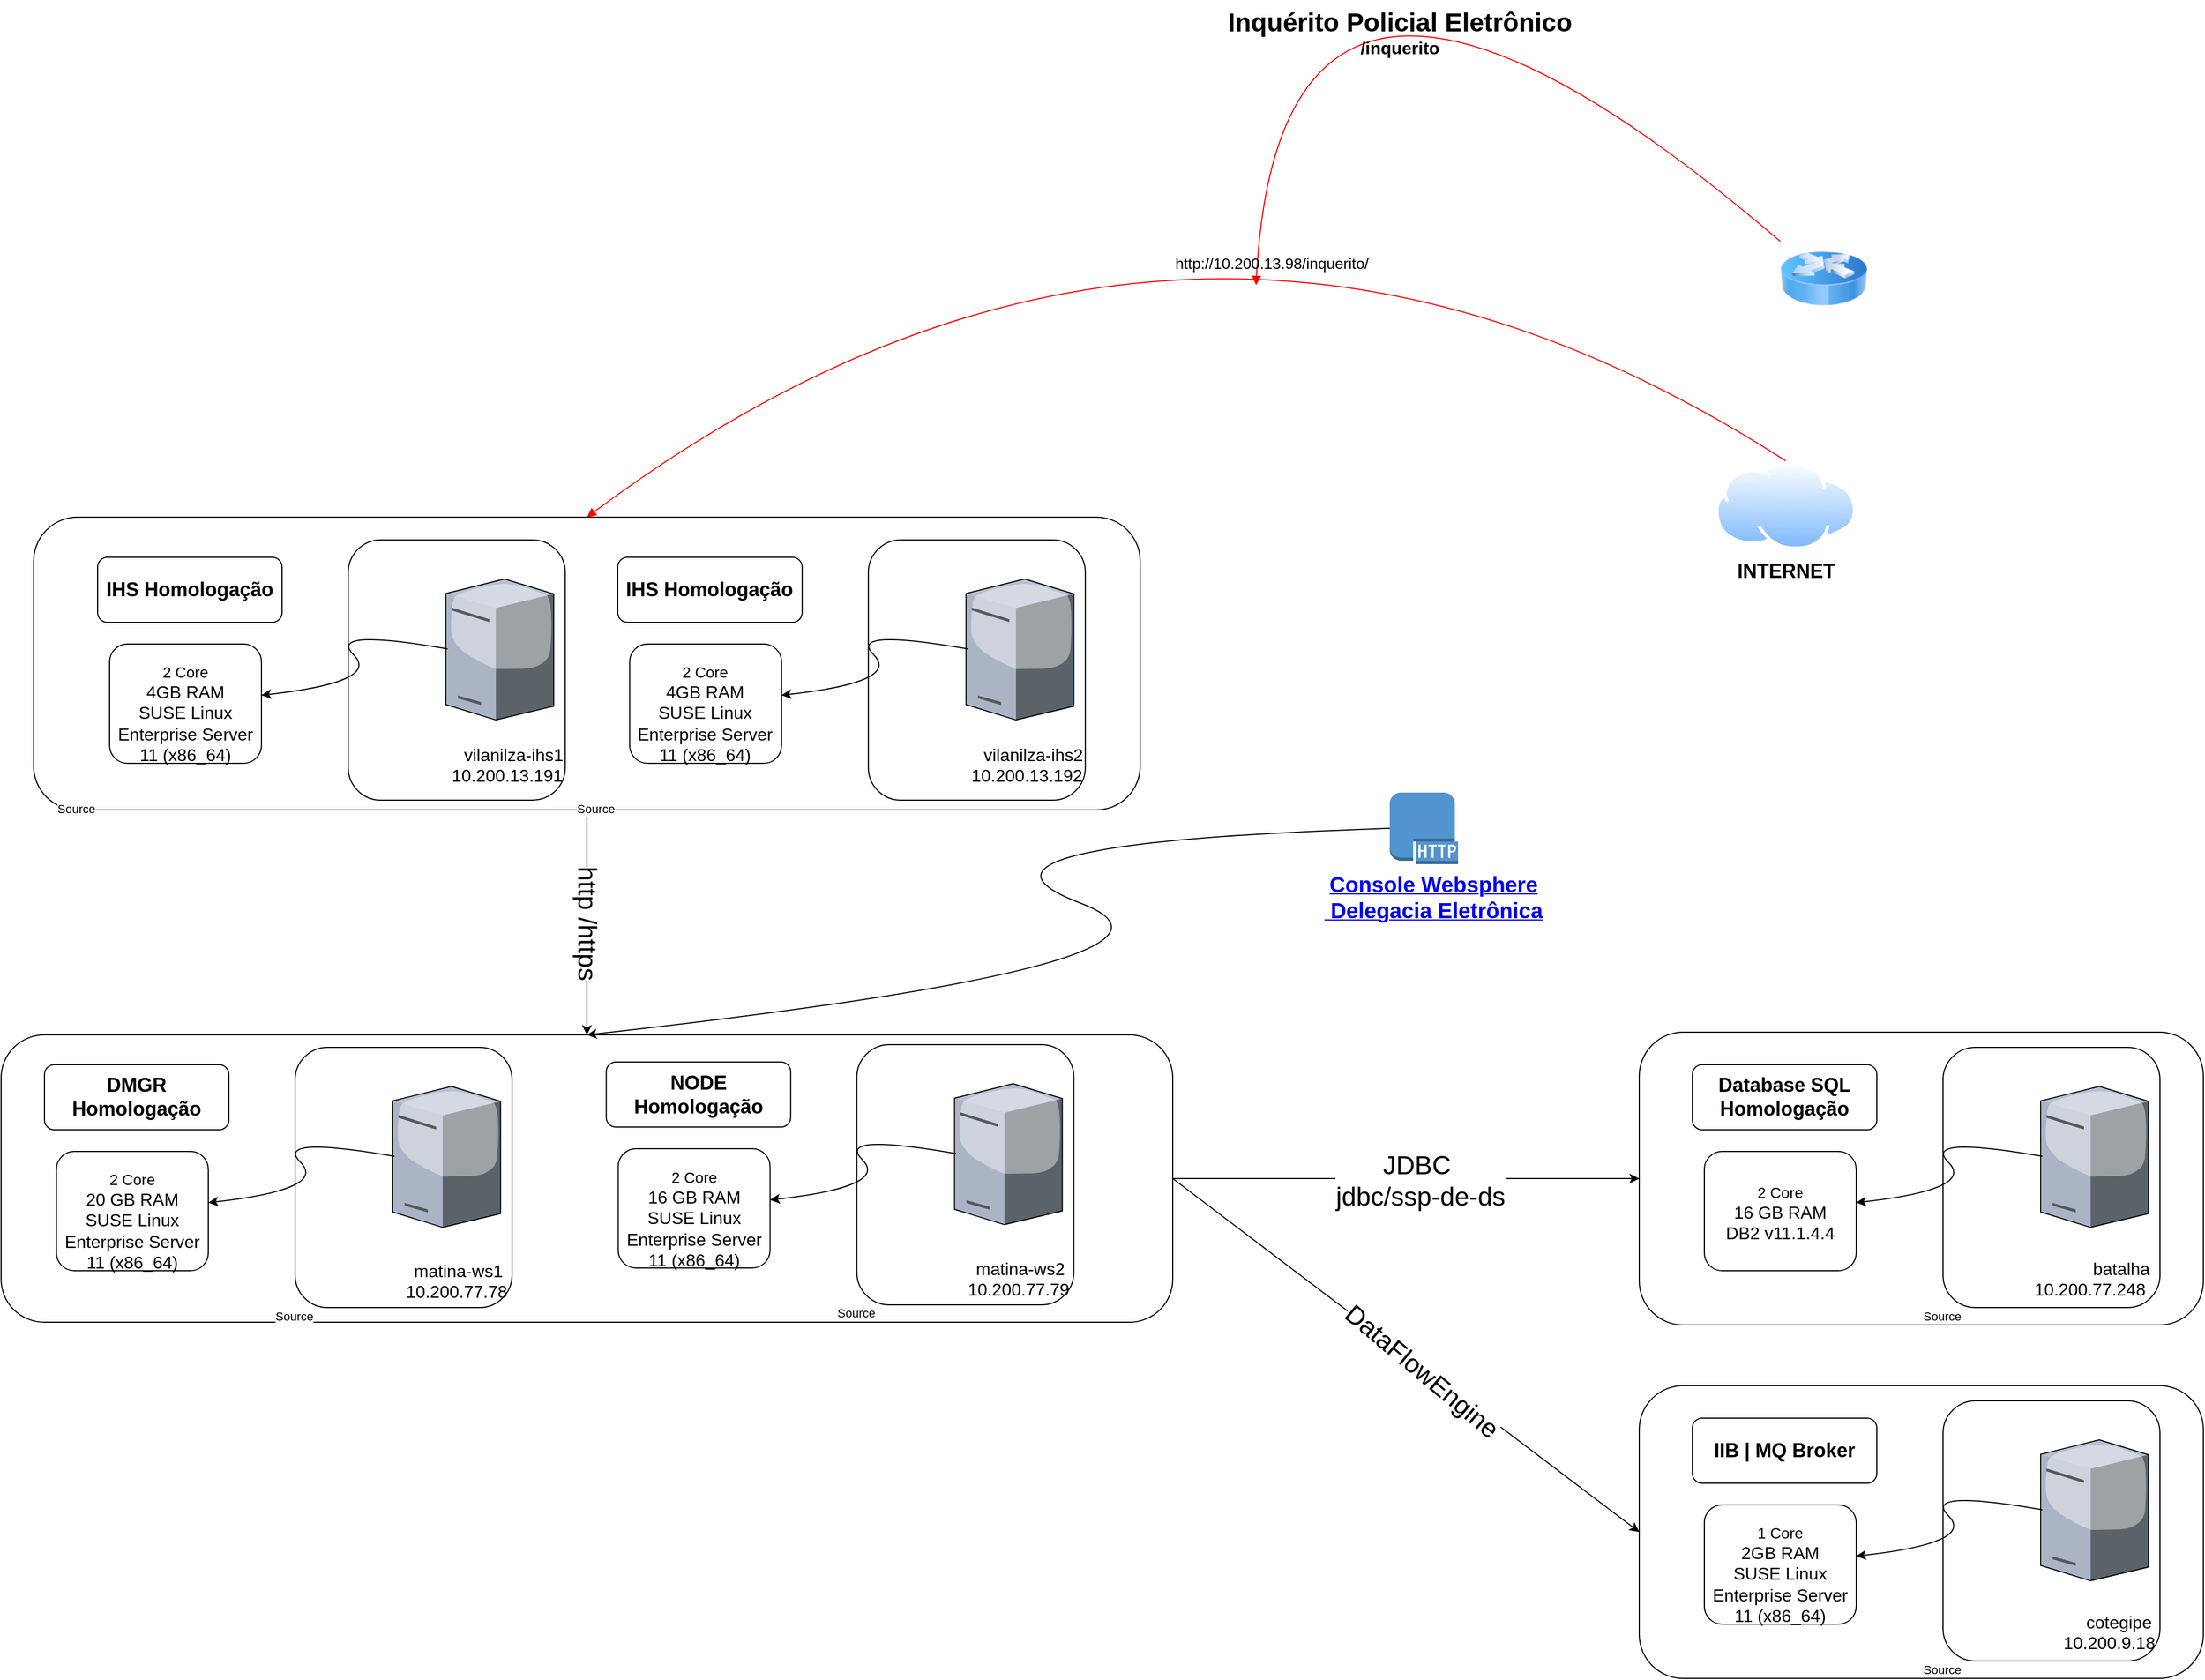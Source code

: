 <mxfile version="26.0.9">
  <diagram name="Page-1" id="822b0af5-4adb-64df-f703-e8dfc1f81529">
    <mxGraphModel dx="3491" dy="2044" grid="1" gridSize="10" guides="1" tooltips="1" connect="1" arrows="1" fold="1" page="1" pageScale="1" pageWidth="1100" pageHeight="850" background="none" math="0" shadow="0">
      <root>
        <mxCell id="0" />
        <mxCell id="1" parent="0" />
        <mxCell id="aAT7dS_sUtaWbR4hFf62-11" value="" style="rounded=1;whiteSpace=wrap;html=1;" parent="1" vertex="1">
          <mxGeometry x="-80" y="-321" width="1020" height="270" as="geometry" />
        </mxCell>
        <mxCell id="aAT7dS_sUtaWbR4hFf62-19" value="&lt;div&gt;&lt;br&gt;&lt;/div&gt;&lt;div&gt;&lt;br&gt;&lt;/div&gt;&lt;div&gt;&lt;br&gt;&lt;/div&gt;&lt;div&gt;&lt;br&gt;&lt;/div&gt;&lt;div&gt;&lt;br&gt;&lt;/div&gt;&lt;div&gt;&lt;br&gt;&lt;/div&gt;&lt;div&gt;&lt;br&gt;&lt;/div&gt;&lt;div&gt;&lt;br&gt;&lt;/div&gt;&lt;div&gt;&lt;br&gt;&lt;/div&gt;&lt;div&gt;&lt;br&gt;&lt;/div&gt;&lt;div&gt;&lt;br&gt;&lt;/div&gt;&lt;div&gt;&lt;span style=&quot;background-color: transparent; color: light-dark(rgb(0, 0, 0), rgb(255, 255, 255));&quot;&gt;&amp;nbsp; &amp;nbsp;&lt;/span&gt;&lt;span style=&quot;background-color: transparent; color: light-dark(rgb(0, 0, 0), rgb(255, 255, 255)); white-space: pre;&quot;&gt;&#x9;&lt;/span&gt;&lt;span style=&quot;background-color: transparent; color: light-dark(rgb(0, 0, 0), rgb(255, 255, 255)); white-space: pre;&quot;&gt;&#x9;&lt;/span&gt;&lt;span style=&quot;background-color: transparent; color: light-dark(rgb(0, 0, 0), rgb(255, 255, 255)); white-space: pre;&quot;&gt;&#x9;&lt;/span&gt;&lt;span style=&quot;background-color: transparent; color: light-dark(rgb(0, 0, 0), rgb(255, 255, 255)); white-space: pre;&quot;&gt;&#x9;&lt;/span&gt;&lt;font style=&quot;background-color: transparent; color: light-dark(rgb(0, 0, 0), rgb(255, 255, 255)); font-size: 14px;&quot;&gt;&lt;span style=&quot;white-space: pre;&quot;&gt;&#x9;&lt;/span&gt;&amp;nbsp; &amp;nbsp; &amp;nbsp; &amp;nbsp; &amp;nbsp; &amp;nbsp; &amp;nbsp; &amp;nbsp; &amp;nbsp; &amp;nbsp; &amp;nbsp; &amp;nbsp; &amp;nbsp; &amp;nbsp; &amp;nbsp; &amp;nbsp; &amp;nbsp; &amp;nbsp; &amp;nbsp; &amp;nbsp; &amp;nbsp; &amp;nbsp; &amp;nbsp;&lt;/font&gt;&lt;font style=&quot;background-color: transparent; color: light-dark(rgb(0, 0, 0), rgb(255, 255, 255)); font-size: 16px;&quot;&gt;vilanilza-ihs1&lt;/font&gt;&lt;/div&gt;&lt;div&gt;&lt;/div&gt;&lt;div&gt;&lt;span style=&quot;font-size: medium; background-color: transparent; color: light-dark(rgb(0, 0, 0), rgb(255, 255, 255)); white-space: pre;&quot;&gt;&#x9;&lt;/span&gt;&lt;span style=&quot;font-size: medium; background-color: transparent; color: light-dark(rgb(0, 0, 0), rgb(255, 255, 255)); white-space: pre;&quot;&gt;&#x9;&lt;/span&gt;&lt;span style=&quot;font-size: medium; background-color: transparent; color: light-dark(rgb(0, 0, 0), rgb(255, 255, 255));&quot;&gt;&amp;nbsp; &amp;nbsp; &amp;nbsp;10.200.13.191&lt;/span&gt;&lt;/div&gt;" style="rounded=1;whiteSpace=wrap;html=1;" parent="1" vertex="1">
          <mxGeometry x="210" y="-300" width="200" height="240" as="geometry" />
        </mxCell>
        <mxCell id="7d933b09d9755ecc-9" value="" style="verticalLabelPosition=bottom;aspect=fixed;html=1;verticalAlign=top;strokeColor=none;shape=mxgraph.citrix.tower_server;rounded=0;shadow=0;comic=0;fontFamily=Verdana;" parent="1" vertex="1">
          <mxGeometry x="300" y="-264" width="99.41" height="130" as="geometry" />
        </mxCell>
        <mxCell id="7d933b09d9755ecc-26" value="" style="html=1;labelBackgroundColor=none;startArrow=none;startFill=0;endArrow=block;endFill=1;strokeColor=#FF0000;strokeWidth=1;fontFamily=Verdana;fontSize=12;curved=1;exitX=0.5;exitY=0;exitDx=0;exitDy=0;entryX=0.5;entryY=0;entryDx=0;entryDy=0;" parent="1" source="aAT7dS_sUtaWbR4hFf62-23" target="aAT7dS_sUtaWbR4hFf62-11" edge="1">
          <mxGeometry x="-0.011" y="56" relative="1" as="geometry">
            <mxPoint x="1300" y="-261" as="sourcePoint" />
            <Array as="points">
              <mxPoint x="980" y="-731" />
            </Array>
            <mxPoint as="offset" />
            <mxPoint x="690" y="-331" as="targetPoint" />
          </mxGeometry>
        </mxCell>
        <mxCell id="aAT7dS_sUtaWbR4hFf62-12" value="&lt;font style=&quot;font-size: 18px;&quot;&gt;&lt;b&gt;IHS Homologação&lt;/b&gt;&lt;/font&gt;" style="rounded=1;whiteSpace=wrap;html=1;" parent="1" vertex="1">
          <mxGeometry x="-21" y="-284" width="170" height="60" as="geometry" />
        </mxCell>
        <mxCell id="aAT7dS_sUtaWbR4hFf62-14" value="&lt;div&gt;&lt;font style=&quot;font-size: 14px;&quot;&gt;&lt;br&gt;&lt;/font&gt;&lt;/div&gt;&lt;font style=&quot;font-size: 14px;&quot;&gt;&lt;div&gt;&lt;font style=&quot;font-size: 14px;&quot;&gt;&lt;br&gt;&lt;/font&gt;&lt;/div&gt;2 Core&lt;/font&gt;&lt;div&gt;&lt;font size=&quot;3&quot;&gt;4GB RAM&lt;/font&gt;&lt;/div&gt;&lt;div&gt;&lt;font size=&quot;3&quot;&gt;SUSE Linux Enterprise Server 11 (x86_64)&lt;/font&gt;&lt;br&gt;&lt;/div&gt;&lt;div&gt;&lt;div&gt;&lt;br&gt;&lt;/div&gt;&lt;/div&gt;" style="rounded=1;whiteSpace=wrap;html=1;" parent="1" vertex="1">
          <mxGeometry x="-10" y="-204" width="140" height="110" as="geometry" />
        </mxCell>
        <mxCell id="aAT7dS_sUtaWbR4hFf62-17" value="" style="curved=1;endArrow=classic;html=1;rounded=0;exitX=0.016;exitY=0.496;exitDx=0;exitDy=0;exitPerimeter=0;" parent="1" source="7d933b09d9755ecc-9" target="aAT7dS_sUtaWbR4hFf62-14" edge="1">
          <mxGeometry width="50" height="50" relative="1" as="geometry">
            <mxPoint x="240" y="-219" as="sourcePoint" />
            <mxPoint x="190" y="-169" as="targetPoint" />
            <Array as="points">
              <mxPoint x="190" y="-219" />
              <mxPoint x="240" y="-169" />
            </Array>
          </mxGeometry>
        </mxCell>
        <mxCell id="aAT7dS_sUtaWbR4hFf62-20" value="" style="html=1;labelBackgroundColor=none;startArrow=none;startFill=0;endArrow=block;endFill=1;strokeColor=#FF0000;strokeWidth=1;fontFamily=Verdana;fontSize=12;curved=1;entryX=0.429;entryY=1.167;entryDx=0;entryDy=0;entryPerimeter=0;" parent="1" source="aAT7dS_sUtaWbR4hFf62-21" target="m39UAfhLxewLVIRUQf81-1" edge="1">
          <mxGeometry x="-0.011" y="56" relative="1" as="geometry">
            <mxPoint x="1570" y="-540" as="sourcePoint" />
            <Array as="points">
              <mxPoint x="1070" y="-970" />
            </Array>
            <mxPoint as="offset" />
            <mxPoint x="1020" y="-541" as="targetPoint" />
          </mxGeometry>
        </mxCell>
        <mxCell id="aAT7dS_sUtaWbR4hFf62-21" value="" style="image;html=1;image=img/lib/clip_art/networking/Router_Icon_128x128.png" parent="1" vertex="1">
          <mxGeometry x="1530.0" y="-581" width="80" height="80" as="geometry" />
        </mxCell>
        <mxCell id="aAT7dS_sUtaWbR4hFf62-22" value="&lt;font style=&quot;font-size: 24px;&quot;&gt;&lt;b&gt;Inquérito Policial Eletrônico&lt;/b&gt;&lt;/font&gt;&lt;div&gt;&lt;font size=&quot;3&quot;&gt;&lt;b&gt;/inquerito&lt;/b&gt;&lt;/font&gt;&lt;/div&gt;" style="text;html=1;align=center;verticalAlign=middle;resizable=0;points=[];autosize=1;strokeColor=none;fillColor=none;" parent="1" vertex="1">
          <mxGeometry x="1009" y="-798" width="340" height="60" as="geometry" />
        </mxCell>
        <mxCell id="aAT7dS_sUtaWbR4hFf62-23" value="&lt;font style=&quot;font-size: 18px;&quot;&gt;&lt;b&gt;INTERNET&lt;/b&gt;&lt;/font&gt;" style="image;aspect=fixed;perimeter=ellipsePerimeter;html=1;align=center;shadow=0;dashed=0;spacingTop=3;image=img/lib/active_directory/internet_cloud.svg;" parent="1" vertex="1">
          <mxGeometry x="1470" y="-372.9" width="130" height="81.9" as="geometry" />
        </mxCell>
        <mxCell id="aAT7dS_sUtaWbR4hFf62-24" value="" style="rounded=1;whiteSpace=wrap;html=1;" parent="1" vertex="1">
          <mxGeometry x="-110" y="156.5" width="1080" height="265" as="geometry" />
        </mxCell>
        <mxCell id="aAT7dS_sUtaWbR4hFf62-30" value="" style="endArrow=classic;html=1;rounded=0;entryX=0.5;entryY=0;entryDx=0;entryDy=0;exitX=0.5;exitY=1;exitDx=0;exitDy=0;" parent="1" source="aAT7dS_sUtaWbR4hFf62-11" target="aAT7dS_sUtaWbR4hFf62-24" edge="1">
          <mxGeometry relative="1" as="geometry">
            <mxPoint x="820" y="-51" as="sourcePoint" />
            <mxPoint x="980" y="-51" as="targetPoint" />
          </mxGeometry>
        </mxCell>
        <mxCell id="aAT7dS_sUtaWbR4hFf62-31" value="&lt;font style=&quot;font-size: 24px;&quot;&gt;&lt;font style=&quot;&quot;&gt;http /ht&lt;/font&gt;tps&lt;/font&gt;" style="edgeLabel;resizable=0;html=1;;align=center;verticalAlign=middle;rotation=90;" parent="aAT7dS_sUtaWbR4hFf62-30" connectable="0" vertex="1">
          <mxGeometry relative="1" as="geometry" />
        </mxCell>
        <mxCell id="aAT7dS_sUtaWbR4hFf62-32" value="Source" style="edgeLabel;resizable=0;html=1;;align=left;verticalAlign=bottom;" parent="aAT7dS_sUtaWbR4hFf62-30" connectable="0" vertex="1">
          <mxGeometry x="-1" relative="1" as="geometry">
            <mxPoint x="-490" y="7" as="offset" />
          </mxGeometry>
        </mxCell>
        <mxCell id="XWSbF_imXP0iLrR8o-j1-2" value="&lt;div&gt;&lt;br&gt;&lt;/div&gt;&lt;div&gt;&lt;br&gt;&lt;/div&gt;&lt;div&gt;&lt;br&gt;&lt;/div&gt;&lt;div&gt;&lt;br&gt;&lt;/div&gt;&lt;div&gt;&lt;br&gt;&lt;/div&gt;&lt;div&gt;&lt;br&gt;&lt;/div&gt;&lt;div&gt;&lt;br&gt;&lt;/div&gt;&lt;div&gt;&lt;br&gt;&lt;/div&gt;&lt;div&gt;&lt;br&gt;&lt;/div&gt;&lt;div&gt;&lt;br&gt;&lt;/div&gt;&lt;div&gt;&lt;br&gt;&lt;/div&gt;&lt;div&gt;&lt;span style=&quot;background-color: transparent; color: light-dark(rgb(0, 0, 0), rgb(255, 255, 255));&quot;&gt;&amp;nbsp; &amp;nbsp;&lt;/span&gt;&lt;span style=&quot;background-color: transparent; color: light-dark(rgb(0, 0, 0), rgb(255, 255, 255)); white-space: pre;&quot;&gt;&#x9;&lt;/span&gt;&lt;span style=&quot;background-color: transparent; color: light-dark(rgb(0, 0, 0), rgb(255, 255, 255)); white-space: pre;&quot;&gt;&#x9;&lt;/span&gt;&lt;span style=&quot;background-color: transparent; color: light-dark(rgb(0, 0, 0), rgb(255, 255, 255)); white-space: pre;&quot;&gt;&#x9;&lt;/span&gt;&lt;span style=&quot;background-color: transparent; color: light-dark(rgb(0, 0, 0), rgb(255, 255, 255)); white-space: pre;&quot;&gt;&#x9;&lt;/span&gt;&lt;font style=&quot;background-color: transparent; color: light-dark(rgb(0, 0, 0), rgb(255, 255, 255)); font-size: 14px;&quot;&gt;&lt;span style=&quot;white-space: pre;&quot;&gt;&#x9;&lt;/span&gt;&amp;nbsp; &amp;nbsp; &amp;nbsp; &amp;nbsp; &amp;nbsp; &amp;nbsp; &amp;nbsp; &amp;nbsp; &amp;nbsp; &amp;nbsp; &amp;nbsp; &amp;nbsp; &amp;nbsp; &amp;nbsp; &amp;nbsp; &amp;nbsp; &amp;nbsp; &amp;nbsp; &amp;nbsp; &amp;nbsp; &amp;nbsp; &amp;nbsp; &amp;nbsp; &amp;nbsp; &amp;nbsp; &amp;nbsp; &amp;nbsp; &amp;nbsp; &amp;nbsp; &amp;nbsp; &amp;nbsp; &amp;nbsp; &amp;nbsp; &amp;nbsp; &amp;nbsp; &amp;nbsp; &amp;nbsp; &amp;nbsp; &amp;nbsp; &amp;nbsp; &amp;nbsp; &amp;nbsp; &amp;nbsp; &amp;nbsp; &amp;nbsp; &amp;nbsp; &amp;nbsp; &lt;/font&gt;&lt;font style=&quot;background-color: transparent; color: light-dark(rgb(0, 0, 0), rgb(255, 255, 255)); font-size: 16px;&quot;&gt;matina-ws1&lt;/font&gt;&lt;br&gt;&lt;/div&gt;&lt;div&gt;&lt;/div&gt;&lt;div&gt;&lt;span style=&quot;font-size: medium; background-color: transparent; color: light-dark(rgb(0, 0, 0), rgb(255, 255, 255)); white-space: pre;&quot;&gt;&#x9;&lt;/span&gt;&lt;span style=&quot;font-size: medium; background-color: transparent; color: light-dark(rgb(0, 0, 0), rgb(255, 255, 255)); white-space: pre;&quot;&gt;&#x9;&lt;/span&gt;&lt;span style=&quot;font-size: medium; background-color: transparent; color: light-dark(rgb(0, 0, 0), rgb(255, 255, 255));&quot;&gt;&amp;nbsp; &amp;nbsp; &amp;nbsp; 10.200.77.78&lt;/span&gt;&lt;/div&gt;" style="rounded=1;whiteSpace=wrap;html=1;" parent="1" vertex="1">
          <mxGeometry x="161" y="168" width="200" height="240" as="geometry" />
        </mxCell>
        <mxCell id="XWSbF_imXP0iLrR8o-j1-3" value="" style="verticalLabelPosition=bottom;aspect=fixed;html=1;verticalAlign=top;strokeColor=none;shape=mxgraph.citrix.tower_server;rounded=0;shadow=0;comic=0;fontFamily=Verdana;" parent="1" vertex="1">
          <mxGeometry x="251" y="204" width="99.41" height="130" as="geometry" />
        </mxCell>
        <mxCell id="XWSbF_imXP0iLrR8o-j1-4" value="&lt;font style=&quot;font-size: 18px;&quot;&gt;&lt;b&gt;DMGR&lt;/b&gt;&lt;/font&gt;&lt;div&gt;&lt;font style=&quot;font-size: 18px;&quot;&gt;&lt;b&gt;Homologação&lt;/b&gt;&lt;/font&gt;&lt;/div&gt;" style="rounded=1;whiteSpace=wrap;html=1;" parent="1" vertex="1">
          <mxGeometry x="-70" y="184" width="170" height="60" as="geometry" />
        </mxCell>
        <mxCell id="XWSbF_imXP0iLrR8o-j1-5" value="&lt;div&gt;&lt;font style=&quot;font-size: 14px;&quot;&gt;&lt;br&gt;&lt;/font&gt;&lt;/div&gt;&lt;font style=&quot;font-size: 14px;&quot;&gt;&lt;div&gt;&lt;font style=&quot;font-size: 14px;&quot;&gt;&lt;br&gt;&lt;/font&gt;&lt;/div&gt;2 Core&lt;/font&gt;&lt;div&gt;&lt;font size=&quot;3&quot;&gt;20 GB RAM&lt;/font&gt;&lt;/div&gt;&lt;div&gt;&lt;font size=&quot;3&quot;&gt;SUSE Linux Enterprise Server 11 (x86_64)&lt;/font&gt;&lt;br&gt;&lt;/div&gt;&lt;div&gt;&lt;div&gt;&lt;br&gt;&lt;/div&gt;&lt;/div&gt;" style="rounded=1;whiteSpace=wrap;html=1;" parent="1" vertex="1">
          <mxGeometry x="-59" y="264" width="140" height="110" as="geometry" />
        </mxCell>
        <mxCell id="XWSbF_imXP0iLrR8o-j1-6" value="" style="curved=1;endArrow=classic;html=1;rounded=0;exitX=0.016;exitY=0.496;exitDx=0;exitDy=0;exitPerimeter=0;" parent="1" source="XWSbF_imXP0iLrR8o-j1-3" target="XWSbF_imXP0iLrR8o-j1-5" edge="1">
          <mxGeometry width="50" height="50" relative="1" as="geometry">
            <mxPoint x="191" y="249" as="sourcePoint" />
            <mxPoint x="141" y="299" as="targetPoint" />
            <Array as="points">
              <mxPoint x="141" y="249" />
              <mxPoint x="191" y="299" />
            </Array>
          </mxGeometry>
        </mxCell>
        <mxCell id="XWSbF_imXP0iLrR8o-j1-7" value="Source" style="edgeLabel;resizable=0;html=1;;align=left;verticalAlign=bottom;" parent="1" connectable="0" vertex="1">
          <mxGeometry x="141" y="424" as="geometry" />
        </mxCell>
        <mxCell id="XWSbF_imXP0iLrR8o-j1-8" value="" style="outlineConnect=0;dashed=0;verticalLabelPosition=bottom;verticalAlign=top;align=center;html=1;shape=mxgraph.aws3.http_protocol;fillColor=#5294CF;gradientColor=none;" parent="1" vertex="1">
          <mxGeometry x="1170" y="-67" width="63" height="66" as="geometry" />
        </mxCell>
        <mxCell id="XWSbF_imXP0iLrR8o-j1-9" value="&lt;a href=&quot;https://10.200.9.17:9043/ibm/console/logon.jsp&quot;&gt;&lt;font style=&quot;font-size: 20px;&quot;&gt;&lt;b&gt;Console Websphere&lt;/b&gt;&lt;/font&gt;&lt;/a&gt;&lt;div&gt;&lt;a href=&quot;https://10.200.9.17:9043/ibm/console/logon.jsp&quot;&gt;&lt;font style=&quot;font-size: 20px;&quot;&gt;&lt;b&gt;&amp;nbsp;Delegacia Eletrônica&lt;/b&gt;&lt;/font&gt;&lt;/a&gt;&lt;/div&gt;" style="text;html=1;align=center;verticalAlign=middle;resizable=0;points=[];autosize=1;strokeColor=none;fillColor=none;" parent="1" vertex="1">
          <mxGeometry x="1100" y="-1" width="220" height="60" as="geometry" />
        </mxCell>
        <mxCell id="XWSbF_imXP0iLrR8o-j1-14" value="" style="curved=1;endArrow=classic;html=1;rounded=0;exitX=0;exitY=0.5;exitDx=0;exitDy=0;exitPerimeter=0;entryX=0.5;entryY=0;entryDx=0;entryDy=0;" parent="1" source="XWSbF_imXP0iLrR8o-j1-8" target="aAT7dS_sUtaWbR4hFf62-24" edge="1">
          <mxGeometry width="50" height="50" relative="1" as="geometry">
            <mxPoint x="1020" y="40" as="sourcePoint" />
            <mxPoint x="670" y="160" as="targetPoint" />
            <Array as="points">
              <mxPoint x="740" y="-20" />
              <mxPoint x="1030" y="90" />
            </Array>
          </mxGeometry>
        </mxCell>
        <mxCell id="XWSbF_imXP0iLrR8o-j1-15" value="" style="rounded=1;whiteSpace=wrap;html=1;" parent="1" vertex="1">
          <mxGeometry x="1400" y="154" width="520" height="270" as="geometry" />
        </mxCell>
        <mxCell id="XWSbF_imXP0iLrR8o-j1-16" value="&lt;div&gt;&lt;br&gt;&lt;/div&gt;&lt;div&gt;&lt;br&gt;&lt;/div&gt;&lt;div&gt;&lt;br&gt;&lt;/div&gt;&lt;div&gt;&lt;br&gt;&lt;/div&gt;&lt;div&gt;&lt;br&gt;&lt;/div&gt;&lt;div&gt;&lt;br&gt;&lt;/div&gt;&lt;div&gt;&lt;br&gt;&lt;/div&gt;&lt;div&gt;&lt;br&gt;&lt;/div&gt;&lt;div&gt;&lt;br&gt;&lt;/div&gt;&lt;div&gt;&lt;div&gt;&lt;font style=&quot;background-color: transparent; color: light-dark(rgb(0, 0, 0), rgb(255, 255, 255)); font-size: 16px;&quot;&gt;&amp;nbsp; &amp;nbsp; &amp;nbsp; &amp;nbsp; &amp;nbsp; &amp;nbsp; &amp;nbsp; &amp;nbsp; &amp;nbsp; &amp;nbsp; &amp;nbsp; &amp;nbsp; &amp;nbsp; &amp;nbsp; &amp;nbsp; &amp;nbsp;&amp;nbsp;&lt;/font&gt;&lt;/div&gt;&lt;div&gt;&lt;font style=&quot;background-color: transparent; color: light-dark(rgb(0, 0, 0), rgb(255, 255, 255)); font-size: 16px;&quot;&gt;&amp;nbsp; &amp;nbsp; &amp;nbsp; &amp;nbsp; &amp;nbsp; &amp;nbsp; &amp;nbsp; &amp;nbsp; &amp;nbsp; &amp;nbsp; &amp;nbsp; &amp;nbsp; &amp;nbsp; &amp;nbsp; &amp;nbsp; &amp;nbsp; &amp;nbsp; &amp;nbsp; &amp;nbsp; &amp;nbsp; &amp;nbsp; &amp;nbsp; &amp;nbsp; &amp;nbsp; &amp;nbsp;&lt;/font&gt;&lt;/div&gt;&lt;div&gt;&lt;font style=&quot;background-color: transparent; color: light-dark(rgb(0, 0, 0), rgb(255, 255, 255)); font-size: 16px;&quot;&gt;&amp;nbsp; &amp;nbsp; &amp;nbsp; &amp;nbsp; &amp;nbsp; &amp;nbsp; &amp;nbsp; &amp;nbsp; &amp;nbsp; &amp;nbsp; &amp;nbsp; &amp;nbsp; &amp;nbsp; &amp;nbsp; &amp;nbsp; batalha&amp;nbsp; &amp;nbsp; &amp;nbsp; &amp;nbsp; &amp;nbsp; &amp;nbsp; &amp;nbsp; &amp;nbsp; &amp;nbsp;&amp;nbsp;&lt;/font&gt;&lt;font size=&quot;3&quot; style=&quot;background-color: transparent; color: light-dark(rgb(0, 0, 0), rgb(255, 255, 255));&quot;&gt;10.200.77.248&lt;/font&gt;&lt;br&gt;&lt;/div&gt;&lt;/div&gt;" style="rounded=1;whiteSpace=wrap;html=1;" parent="1" vertex="1">
          <mxGeometry x="1680" y="168" width="200" height="240" as="geometry" />
        </mxCell>
        <mxCell id="XWSbF_imXP0iLrR8o-j1-17" value="" style="verticalLabelPosition=bottom;aspect=fixed;html=1;verticalAlign=top;strokeColor=none;shape=mxgraph.citrix.tower_server;rounded=0;shadow=0;comic=0;fontFamily=Verdana;" parent="1" vertex="1">
          <mxGeometry x="1770" y="204" width="99.41" height="130" as="geometry" />
        </mxCell>
        <mxCell id="XWSbF_imXP0iLrR8o-j1-18" value="&lt;font style=&quot;font-size: 18px;&quot;&gt;&lt;b&gt;Database SQL Homologação&lt;/b&gt;&lt;/font&gt;" style="rounded=1;whiteSpace=wrap;html=1;" parent="1" vertex="1">
          <mxGeometry x="1449" y="184" width="170" height="60" as="geometry" />
        </mxCell>
        <mxCell id="XWSbF_imXP0iLrR8o-j1-19" value="&lt;div&gt;&lt;font style=&quot;font-size: 14px;&quot;&gt;&lt;br&gt;&lt;/font&gt;&lt;/div&gt;&lt;font style=&quot;font-size: 14px;&quot;&gt;&lt;div&gt;&lt;font style=&quot;font-size: 14px;&quot;&gt;&lt;br&gt;&lt;/font&gt;&lt;/div&gt;2 Core&lt;/font&gt;&lt;div&gt;&lt;font size=&quot;3&quot;&gt;16 GB RAM&lt;/font&gt;&lt;/div&gt;&lt;div&gt;&lt;font size=&quot;3&quot;&gt;DB2 v11.1.4.4&lt;/font&gt;&lt;br&gt;&lt;/div&gt;&lt;div&gt;&lt;br&gt;&lt;div&gt;&lt;br&gt;&lt;/div&gt;&lt;/div&gt;" style="rounded=1;whiteSpace=wrap;html=1;" parent="1" vertex="1">
          <mxGeometry x="1460" y="264" width="140" height="110" as="geometry" />
        </mxCell>
        <mxCell id="XWSbF_imXP0iLrR8o-j1-20" value="" style="curved=1;endArrow=classic;html=1;rounded=0;exitX=0.016;exitY=0.496;exitDx=0;exitDy=0;exitPerimeter=0;" parent="1" source="XWSbF_imXP0iLrR8o-j1-17" target="XWSbF_imXP0iLrR8o-j1-19" edge="1">
          <mxGeometry width="50" height="50" relative="1" as="geometry">
            <mxPoint x="1710" y="249" as="sourcePoint" />
            <mxPoint x="1660" y="299" as="targetPoint" />
            <Array as="points">
              <mxPoint x="1660" y="249" />
              <mxPoint x="1710" y="299" />
            </Array>
          </mxGeometry>
        </mxCell>
        <mxCell id="XWSbF_imXP0iLrR8o-j1-21" value="Source" style="edgeLabel;resizable=0;html=1;;align=left;verticalAlign=bottom;" parent="1" connectable="0" vertex="1">
          <mxGeometry x="1660" y="424" as="geometry" />
        </mxCell>
        <mxCell id="XWSbF_imXP0iLrR8o-j1-26" value="" style="endArrow=classic;html=1;rounded=0;exitX=1;exitY=0.5;exitDx=0;exitDy=0;entryX=0;entryY=0.5;entryDx=0;entryDy=0;" parent="1" source="aAT7dS_sUtaWbR4hFf62-24" target="XWSbF_imXP0iLrR8o-j1-15" edge="1">
          <mxGeometry width="50" height="50" relative="1" as="geometry">
            <mxPoint x="1200" y="310" as="sourcePoint" />
            <mxPoint x="1250" y="260" as="targetPoint" />
          </mxGeometry>
        </mxCell>
        <mxCell id="XWSbF_imXP0iLrR8o-j1-28" value="&lt;font style=&quot;font-size: 24px;&quot;&gt;JDBC&amp;nbsp;&lt;/font&gt;&lt;div&gt;&lt;font style=&quot;&quot;&gt;&lt;span style=&quot;font-size: 24px;&quot;&gt;jdbc/ssp-de-ds&lt;/span&gt;&lt;br&gt;&lt;/font&gt;&lt;/div&gt;" style="edgeLabel;html=1;align=center;verticalAlign=middle;resizable=0;points=[];" parent="XWSbF_imXP0iLrR8o-j1-26" vertex="1" connectable="0">
          <mxGeometry x="-0.135" y="-1" relative="1" as="geometry">
            <mxPoint x="42" y="1" as="offset" />
          </mxGeometry>
        </mxCell>
        <mxCell id="XWSbF_imXP0iLrR8o-j1-30" value="" style="rounded=1;whiteSpace=wrap;html=1;" parent="1" vertex="1">
          <mxGeometry x="1400" y="480" width="520" height="270" as="geometry" />
        </mxCell>
        <mxCell id="XWSbF_imXP0iLrR8o-j1-31" value="&lt;div&gt;&lt;br&gt;&lt;/div&gt;&lt;div&gt;&lt;br&gt;&lt;/div&gt;&lt;div&gt;&lt;br&gt;&lt;/div&gt;&lt;div&gt;&lt;br&gt;&lt;/div&gt;&lt;div&gt;&lt;br&gt;&lt;/div&gt;&lt;div&gt;&lt;br&gt;&lt;/div&gt;&lt;div&gt;&lt;br&gt;&lt;/div&gt;&lt;div&gt;&lt;br&gt;&lt;/div&gt;&lt;div&gt;&lt;br&gt;&lt;/div&gt;&lt;div&gt;&lt;div&gt;&lt;font style=&quot;background-color: transparent; color: light-dark(rgb(0, 0, 0), rgb(255, 255, 255)); font-size: 16px;&quot;&gt;&amp;nbsp; &amp;nbsp; &amp;nbsp; &amp;nbsp; &amp;nbsp; &amp;nbsp; &amp;nbsp; &amp;nbsp; &amp;nbsp; &amp;nbsp; &amp;nbsp; &amp;nbsp; &amp;nbsp; &amp;nbsp; &amp;nbsp; &amp;nbsp;&amp;nbsp;&lt;/font&gt;&lt;/div&gt;&lt;div&gt;&lt;font style=&quot;background-color: transparent; color: light-dark(rgb(0, 0, 0), rgb(255, 255, 255)); font-size: 16px;&quot;&gt;&amp;nbsp; &amp;nbsp; &amp;nbsp; &amp;nbsp; &amp;nbsp; &amp;nbsp; &amp;nbsp; &amp;nbsp; &amp;nbsp; &amp;nbsp; &amp;nbsp; &amp;nbsp; &amp;nbsp; &amp;nbsp; &amp;nbsp; &amp;nbsp; &amp;nbsp; &amp;nbsp; &amp;nbsp; &amp;nbsp; &amp;nbsp; &amp;nbsp; &amp;nbsp; &amp;nbsp; &amp;nbsp;&lt;/font&gt;&lt;/div&gt;&lt;div&gt;&lt;font style=&quot;background-color: transparent; color: light-dark(rgb(0, 0, 0), rgb(255, 255, 255)); font-size: 16px;&quot;&gt;&amp;nbsp; &amp;nbsp; &amp;nbsp; &amp;nbsp; &amp;nbsp; &amp;nbsp; &amp;nbsp; &amp;nbsp; &amp;nbsp; &amp;nbsp; &amp;nbsp; &amp;nbsp; &amp;nbsp; &amp;nbsp; &amp;nbsp;cotegipe&amp;nbsp; &amp;nbsp; &amp;nbsp; &amp;nbsp; &amp;nbsp; &amp;nbsp; &amp;nbsp; &amp;nbsp; &amp;nbsp; &amp;nbsp; &amp;nbsp; &amp;nbsp; &amp;nbsp;&amp;nbsp;&lt;/font&gt;&lt;span style=&quot;background-color: transparent; color: light-dark(rgb(0, 0, 0), rgb(255, 255, 255)); font-size: medium;&quot;&gt;10.200.9.18&lt;/span&gt;&lt;br&gt;&lt;/div&gt;&lt;/div&gt;" style="rounded=1;whiteSpace=wrap;html=1;" parent="1" vertex="1">
          <mxGeometry x="1680" y="494" width="200" height="240" as="geometry" />
        </mxCell>
        <mxCell id="XWSbF_imXP0iLrR8o-j1-32" value="" style="verticalLabelPosition=bottom;aspect=fixed;html=1;verticalAlign=top;strokeColor=none;shape=mxgraph.citrix.tower_server;rounded=0;shadow=0;comic=0;fontFamily=Verdana;" parent="1" vertex="1">
          <mxGeometry x="1770" y="530" width="99.41" height="130" as="geometry" />
        </mxCell>
        <mxCell id="XWSbF_imXP0iLrR8o-j1-33" value="&lt;font style=&quot;font-size: 18px;&quot;&gt;&lt;b&gt;IIB | MQ Broker&lt;/b&gt;&lt;/font&gt;" style="rounded=1;whiteSpace=wrap;html=1;" parent="1" vertex="1">
          <mxGeometry x="1449" y="510" width="170" height="60" as="geometry" />
        </mxCell>
        <mxCell id="XWSbF_imXP0iLrR8o-j1-34" value="&lt;div&gt;&lt;font style=&quot;font-size: 14px;&quot;&gt;&lt;br&gt;&lt;/font&gt;&lt;/div&gt;&lt;font style=&quot;font-size: 14px;&quot;&gt;&lt;div&gt;&lt;font style=&quot;font-size: 14px;&quot;&gt;&lt;br&gt;&lt;/font&gt;&lt;/div&gt;1 Core&lt;/font&gt;&lt;div&gt;&lt;font size=&quot;3&quot;&gt;2GB RAM&lt;/font&gt;&lt;/div&gt;&lt;div&gt;&lt;font size=&quot;3&quot;&gt;SUSE Linux Enterprise Server 11 (x86_64)&lt;/font&gt;&lt;br&gt;&lt;/div&gt;&lt;div&gt;&lt;div&gt;&lt;br&gt;&lt;/div&gt;&lt;/div&gt;" style="rounded=1;whiteSpace=wrap;html=1;" parent="1" vertex="1">
          <mxGeometry x="1460" y="590" width="140" height="110" as="geometry" />
        </mxCell>
        <mxCell id="XWSbF_imXP0iLrR8o-j1-35" value="" style="curved=1;endArrow=classic;html=1;rounded=0;exitX=0.016;exitY=0.496;exitDx=0;exitDy=0;exitPerimeter=0;" parent="1" source="XWSbF_imXP0iLrR8o-j1-32" target="XWSbF_imXP0iLrR8o-j1-34" edge="1">
          <mxGeometry width="50" height="50" relative="1" as="geometry">
            <mxPoint x="1710" y="575" as="sourcePoint" />
            <mxPoint x="1660" y="625" as="targetPoint" />
            <Array as="points">
              <mxPoint x="1660" y="575" />
              <mxPoint x="1710" y="625" />
            </Array>
          </mxGeometry>
        </mxCell>
        <mxCell id="XWSbF_imXP0iLrR8o-j1-36" value="Source" style="edgeLabel;resizable=0;html=1;;align=left;verticalAlign=bottom;" parent="1" connectable="0" vertex="1">
          <mxGeometry x="1660" y="750" as="geometry" />
        </mxCell>
        <mxCell id="XWSbF_imXP0iLrR8o-j1-38" value="" style="endArrow=classic;html=1;rounded=0;exitX=1;exitY=0.5;exitDx=0;exitDy=0;entryX=0;entryY=0.5;entryDx=0;entryDy=0;" parent="1" source="aAT7dS_sUtaWbR4hFf62-24" target="XWSbF_imXP0iLrR8o-j1-30" edge="1">
          <mxGeometry width="50" height="50" relative="1" as="geometry">
            <mxPoint x="1020" y="302" as="sourcePoint" />
            <mxPoint x="1410" y="299" as="targetPoint" />
          </mxGeometry>
        </mxCell>
        <mxCell id="XWSbF_imXP0iLrR8o-j1-39" value="&lt;div&gt;&lt;font style=&quot;&quot;&gt;&lt;span style=&quot;font-size: 24px;&quot;&gt;DataFlowEngine&lt;/span&gt;&lt;br&gt;&lt;/font&gt;&lt;/div&gt;" style="edgeLabel;html=1;align=center;verticalAlign=middle;resizable=0;points=[];rotation=40;" parent="XWSbF_imXP0iLrR8o-j1-38" vertex="1" connectable="0">
          <mxGeometry x="-0.135" y="-1" relative="1" as="geometry">
            <mxPoint x="44" y="36" as="offset" />
          </mxGeometry>
        </mxCell>
        <mxCell id="m39UAfhLxewLVIRUQf81-1" value="&lt;span style=&quot;font-size: 14px;&quot;&gt;http://10.200.13.98/inquerito/&lt;/span&gt;" style="text;html=1;align=center;verticalAlign=middle;resizable=0;points=[];autosize=1;strokeColor=none;fillColor=none;" parent="1" vertex="1">
          <mxGeometry x="961" y="-570" width="200" height="30" as="geometry" />
        </mxCell>
        <mxCell id="fp6rF4PHXPH6aiXUmxlK-1" value="&lt;div&gt;&lt;br&gt;&lt;/div&gt;&lt;div&gt;&lt;br&gt;&lt;/div&gt;&lt;div&gt;&lt;br&gt;&lt;/div&gt;&lt;div&gt;&lt;br&gt;&lt;/div&gt;&lt;div&gt;&lt;br&gt;&lt;/div&gt;&lt;div&gt;&lt;br&gt;&lt;/div&gt;&lt;div&gt;&lt;br&gt;&lt;/div&gt;&lt;div&gt;&lt;br&gt;&lt;/div&gt;&lt;div&gt;&lt;br&gt;&lt;/div&gt;&lt;div&gt;&lt;br&gt;&lt;/div&gt;&lt;div&gt;&lt;br&gt;&lt;/div&gt;&lt;div&gt;&lt;span style=&quot;background-color: transparent; color: light-dark(rgb(0, 0, 0), rgb(255, 255, 255));&quot;&gt;&amp;nbsp; &amp;nbsp;&lt;/span&gt;&lt;span style=&quot;background-color: transparent; color: light-dark(rgb(0, 0, 0), rgb(255, 255, 255)); white-space: pre;&quot;&gt;&#x9;&lt;/span&gt;&lt;span style=&quot;background-color: transparent; color: light-dark(rgb(0, 0, 0), rgb(255, 255, 255)); white-space: pre;&quot;&gt;&#x9;&lt;/span&gt;&lt;span style=&quot;background-color: transparent; color: light-dark(rgb(0, 0, 0), rgb(255, 255, 255)); white-space: pre;&quot;&gt;&#x9;&lt;/span&gt;&lt;span style=&quot;background-color: transparent; color: light-dark(rgb(0, 0, 0), rgb(255, 255, 255)); white-space: pre;&quot;&gt;&#x9;&lt;/span&gt;&lt;font style=&quot;background-color: transparent; color: light-dark(rgb(0, 0, 0), rgb(255, 255, 255)); font-size: 14px;&quot;&gt;&lt;span style=&quot;white-space: pre;&quot;&gt;&#x9;&lt;/span&gt;&amp;nbsp; &amp;nbsp; &amp;nbsp; &amp;nbsp; &amp;nbsp; &amp;nbsp; &amp;nbsp; &amp;nbsp; &amp;nbsp; &amp;nbsp; &amp;nbsp; &amp;nbsp; &amp;nbsp; &amp;nbsp; &amp;nbsp; &amp;nbsp; &amp;nbsp; &amp;nbsp; &amp;nbsp; &amp;nbsp; &amp;nbsp; &amp;nbsp; &amp;nbsp;&lt;/font&gt;&lt;font style=&quot;background-color: transparent; color: light-dark(rgb(0, 0, 0), rgb(255, 255, 255)); font-size: 16px;&quot;&gt;vilanilza-ihs2&lt;/font&gt;&lt;/div&gt;&lt;div&gt;&lt;/div&gt;&lt;div&gt;&lt;span style=&quot;font-size: medium; background-color: transparent; color: light-dark(rgb(0, 0, 0), rgb(255, 255, 255)); white-space: pre;&quot;&gt;&#x9;&lt;/span&gt;&lt;span style=&quot;font-size: medium; background-color: transparent; color: light-dark(rgb(0, 0, 0), rgb(255, 255, 255)); white-space: pre;&quot;&gt;&#x9;&lt;/span&gt;&lt;span style=&quot;font-size: medium; background-color: transparent; color: light-dark(rgb(0, 0, 0), rgb(255, 255, 255));&quot;&gt;&amp;nbsp; &amp;nbsp; &amp;nbsp;10.200.13.192&lt;/span&gt;&lt;/div&gt;" style="rounded=1;whiteSpace=wrap;html=1;" vertex="1" parent="1">
          <mxGeometry x="689.41" y="-300" width="200" height="240" as="geometry" />
        </mxCell>
        <mxCell id="fp6rF4PHXPH6aiXUmxlK-2" value="" style="verticalLabelPosition=bottom;aspect=fixed;html=1;verticalAlign=top;strokeColor=none;shape=mxgraph.citrix.tower_server;rounded=0;shadow=0;comic=0;fontFamily=Verdana;" vertex="1" parent="1">
          <mxGeometry x="779.41" y="-264" width="99.41" height="130" as="geometry" />
        </mxCell>
        <mxCell id="fp6rF4PHXPH6aiXUmxlK-3" value="&lt;font style=&quot;font-size: 18px;&quot;&gt;&lt;b&gt;IHS Homologação&lt;/b&gt;&lt;/font&gt;" style="rounded=1;whiteSpace=wrap;html=1;" vertex="1" parent="1">
          <mxGeometry x="458.41" y="-284" width="170" height="60" as="geometry" />
        </mxCell>
        <mxCell id="fp6rF4PHXPH6aiXUmxlK-4" value="&lt;div&gt;&lt;font style=&quot;font-size: 14px;&quot;&gt;&lt;br&gt;&lt;/font&gt;&lt;/div&gt;&lt;font style=&quot;font-size: 14px;&quot;&gt;&lt;div&gt;&lt;font style=&quot;font-size: 14px;&quot;&gt;&lt;br&gt;&lt;/font&gt;&lt;/div&gt;2 Core&lt;/font&gt;&lt;div&gt;&lt;font size=&quot;3&quot;&gt;4GB RAM&lt;/font&gt;&lt;/div&gt;&lt;div&gt;&lt;font size=&quot;3&quot;&gt;SUSE Linux Enterprise Server 11 (x86_64)&lt;/font&gt;&lt;br&gt;&lt;/div&gt;&lt;div&gt;&lt;div&gt;&lt;br&gt;&lt;/div&gt;&lt;/div&gt;" style="rounded=1;whiteSpace=wrap;html=1;" vertex="1" parent="1">
          <mxGeometry x="469.41" y="-204" width="140" height="110" as="geometry" />
        </mxCell>
        <mxCell id="fp6rF4PHXPH6aiXUmxlK-5" value="" style="curved=1;endArrow=classic;html=1;rounded=0;exitX=0.016;exitY=0.496;exitDx=0;exitDy=0;exitPerimeter=0;" edge="1" parent="1" source="fp6rF4PHXPH6aiXUmxlK-2" target="fp6rF4PHXPH6aiXUmxlK-4">
          <mxGeometry width="50" height="50" relative="1" as="geometry">
            <mxPoint x="719.41" y="-219" as="sourcePoint" />
            <mxPoint x="669.41" y="-169" as="targetPoint" />
            <Array as="points">
              <mxPoint x="669.41" y="-219" />
              <mxPoint x="719.41" y="-169" />
            </Array>
          </mxGeometry>
        </mxCell>
        <mxCell id="fp6rF4PHXPH6aiXUmxlK-6" value="Source" style="edgeLabel;resizable=0;html=1;;align=left;verticalAlign=bottom;" connectable="0" vertex="1" parent="1">
          <mxGeometry x="419.41" y="-44.0" as="geometry" />
        </mxCell>
        <mxCell id="fp6rF4PHXPH6aiXUmxlK-7" value="&lt;div&gt;&lt;br&gt;&lt;/div&gt;&lt;div&gt;&lt;br&gt;&lt;/div&gt;&lt;div&gt;&lt;br&gt;&lt;/div&gt;&lt;div&gt;&lt;br&gt;&lt;/div&gt;&lt;div&gt;&lt;br&gt;&lt;/div&gt;&lt;div&gt;&lt;br&gt;&lt;/div&gt;&lt;div&gt;&lt;br&gt;&lt;/div&gt;&lt;div&gt;&lt;br&gt;&lt;/div&gt;&lt;div&gt;&lt;br&gt;&lt;/div&gt;&lt;div&gt;&lt;br&gt;&lt;/div&gt;&lt;div&gt;&lt;br&gt;&lt;/div&gt;&lt;div&gt;&lt;span style=&quot;background-color: transparent; color: light-dark(rgb(0, 0, 0), rgb(255, 255, 255));&quot;&gt;&amp;nbsp; &amp;nbsp;&lt;/span&gt;&lt;span style=&quot;background-color: transparent; color: light-dark(rgb(0, 0, 0), rgb(255, 255, 255)); white-space: pre;&quot;&gt;&#x9;&lt;/span&gt;&lt;span style=&quot;background-color: transparent; color: light-dark(rgb(0, 0, 0), rgb(255, 255, 255)); white-space: pre;&quot;&gt;&#x9;&lt;/span&gt;&lt;span style=&quot;background-color: transparent; color: light-dark(rgb(0, 0, 0), rgb(255, 255, 255)); white-space: pre;&quot;&gt;&#x9;&lt;/span&gt;&lt;span style=&quot;background-color: transparent; color: light-dark(rgb(0, 0, 0), rgb(255, 255, 255)); white-space: pre;&quot;&gt;&#x9;&lt;/span&gt;&lt;font style=&quot;background-color: transparent; color: light-dark(rgb(0, 0, 0), rgb(255, 255, 255)); font-size: 14px;&quot;&gt;&lt;span style=&quot;white-space: pre;&quot;&gt;&#x9;&lt;/span&gt;&amp;nbsp; &amp;nbsp; &amp;nbsp; &amp;nbsp; &amp;nbsp; &amp;nbsp; &amp;nbsp; &amp;nbsp; &amp;nbsp; &amp;nbsp; &amp;nbsp; &amp;nbsp; &amp;nbsp; &amp;nbsp; &amp;nbsp; &amp;nbsp; &amp;nbsp; &amp;nbsp; &amp;nbsp; &amp;nbsp; &amp;nbsp; &amp;nbsp; &amp;nbsp; &amp;nbsp; &amp;nbsp; &amp;nbsp; &amp;nbsp; &amp;nbsp; &amp;nbsp; &amp;nbsp; &amp;nbsp; &amp;nbsp; &amp;nbsp; &amp;nbsp; &amp;nbsp; &amp;nbsp; &amp;nbsp; &amp;nbsp; &amp;nbsp; &amp;nbsp; &amp;nbsp; &amp;nbsp; &amp;nbsp; &amp;nbsp; &amp;nbsp; &amp;nbsp; &amp;nbsp; &lt;/font&gt;&lt;font style=&quot;background-color: transparent; color: light-dark(rgb(0, 0, 0), rgb(255, 255, 255)); font-size: 16px;&quot;&gt;matina-ws2&lt;/font&gt;&lt;br&gt;&lt;/div&gt;&lt;div&gt;&lt;/div&gt;&lt;div&gt;&lt;span style=&quot;font-size: medium; background-color: transparent; color: light-dark(rgb(0, 0, 0), rgb(255, 255, 255)); white-space: pre;&quot;&gt;&#x9;&lt;/span&gt;&lt;span style=&quot;font-size: medium; background-color: transparent; color: light-dark(rgb(0, 0, 0), rgb(255, 255, 255)); white-space: pre;&quot;&gt;&#x9;&lt;/span&gt;&lt;span style=&quot;font-size: medium; background-color: transparent; color: light-dark(rgb(0, 0, 0), rgb(255, 255, 255));&quot;&gt;&amp;nbsp; &amp;nbsp; &amp;nbsp; 10.200.77.79&lt;/span&gt;&lt;/div&gt;" style="rounded=1;whiteSpace=wrap;html=1;" vertex="1" parent="1">
          <mxGeometry x="678.82" y="165.5" width="200" height="240" as="geometry" />
        </mxCell>
        <mxCell id="fp6rF4PHXPH6aiXUmxlK-8" value="" style="verticalLabelPosition=bottom;aspect=fixed;html=1;verticalAlign=top;strokeColor=none;shape=mxgraph.citrix.tower_server;rounded=0;shadow=0;comic=0;fontFamily=Verdana;" vertex="1" parent="1">
          <mxGeometry x="768.82" y="201.5" width="99.41" height="130" as="geometry" />
        </mxCell>
        <mxCell id="fp6rF4PHXPH6aiXUmxlK-9" value="&lt;span style=&quot;font-size: 18px;&quot;&gt;&lt;b&gt;NODE&lt;/b&gt;&lt;/span&gt;&lt;br&gt;&lt;div&gt;&lt;font style=&quot;font-size: 18px;&quot;&gt;&lt;b&gt;Homologação&lt;/b&gt;&lt;/font&gt;&lt;/div&gt;" style="rounded=1;whiteSpace=wrap;html=1;" vertex="1" parent="1">
          <mxGeometry x="447.82" y="181.5" width="170" height="60" as="geometry" />
        </mxCell>
        <mxCell id="fp6rF4PHXPH6aiXUmxlK-10" value="&lt;div&gt;&lt;font style=&quot;font-size: 14px;&quot;&gt;&lt;br&gt;&lt;/font&gt;&lt;/div&gt;&lt;font style=&quot;font-size: 14px;&quot;&gt;&lt;div&gt;&lt;font style=&quot;font-size: 14px;&quot;&gt;&lt;br&gt;&lt;/font&gt;&lt;/div&gt;2 Core&lt;/font&gt;&lt;div&gt;&lt;font size=&quot;3&quot;&gt;16 GB RAM&lt;/font&gt;&lt;/div&gt;&lt;div&gt;&lt;font size=&quot;3&quot;&gt;SUSE Linux Enterprise Server 11 (x86_64)&lt;/font&gt;&lt;br&gt;&lt;/div&gt;&lt;div&gt;&lt;div&gt;&lt;br&gt;&lt;/div&gt;&lt;/div&gt;" style="rounded=1;whiteSpace=wrap;html=1;" vertex="1" parent="1">
          <mxGeometry x="458.82" y="261.5" width="140" height="110" as="geometry" />
        </mxCell>
        <mxCell id="fp6rF4PHXPH6aiXUmxlK-11" value="" style="curved=1;endArrow=classic;html=1;rounded=0;exitX=0.016;exitY=0.496;exitDx=0;exitDy=0;exitPerimeter=0;" edge="1" parent="1" source="fp6rF4PHXPH6aiXUmxlK-8" target="fp6rF4PHXPH6aiXUmxlK-10">
          <mxGeometry width="50" height="50" relative="1" as="geometry">
            <mxPoint x="708.82" y="246.5" as="sourcePoint" />
            <mxPoint x="658.82" y="296.5" as="targetPoint" />
            <Array as="points">
              <mxPoint x="658.82" y="246.5" />
              <mxPoint x="708.82" y="296.5" />
            </Array>
          </mxGeometry>
        </mxCell>
        <mxCell id="fp6rF4PHXPH6aiXUmxlK-12" value="Source" style="edgeLabel;resizable=0;html=1;;align=left;verticalAlign=bottom;" connectable="0" vertex="1" parent="1">
          <mxGeometry x="658.82" y="421.5" as="geometry" />
        </mxCell>
      </root>
    </mxGraphModel>
  </diagram>
</mxfile>
